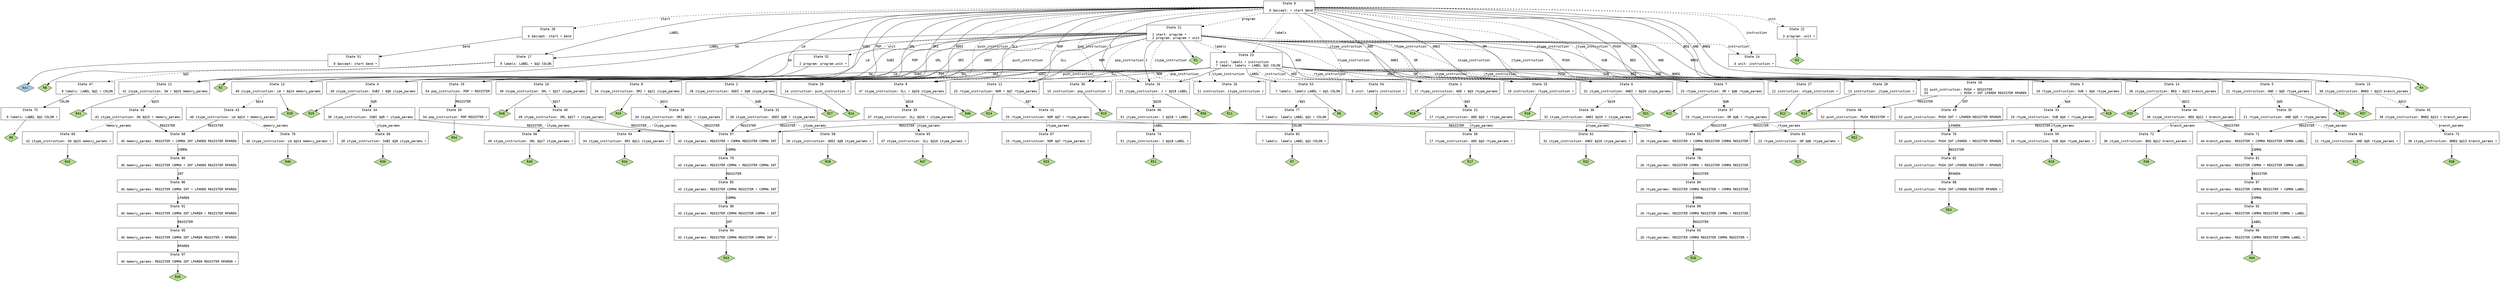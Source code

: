 // Generated by GNU Bison 3.8.2.
// Report bugs to <bug-bison@gnu.org>.
// Home page: <https://www.gnu.org/software/bison/>.

digraph "parser.y"
{
  node [fontname = courier, shape = box, colorscheme = paired6]
  edge [fontname = courier]

  0 [label="State 0\n\l  0 $accept: • start $end\l"]
  0 -> 1 [style=solid label="ADD"]
  0 -> 2 [style=solid label="ADDI"]
  0 -> 3 [style=solid label="SUB"]
  0 -> 4 [style=solid label="SUBI"]
  0 -> 5 [style=solid label="AND"]
  0 -> 6 [style=solid label="ANDI"]
  0 -> 7 [style=solid label="OR"]
  0 -> 8 [style=solid label="ORI"]
  0 -> 9 [style=solid label="SLL"]
  0 -> 10 [style=solid label="SRL"]
  0 -> 11 [style=solid label="NOR"]
  0 -> 12 [style=solid label="SW"]
  0 -> 13 [style=solid label="LW"]
  0 -> 14 [style=solid label="BEQ"]
  0 -> 15 [style=solid label="BNEQ"]
  0 -> 16 [style=solid label="J"]
  0 -> 17 [style=solid label="LABEL"]
  0 -> 18 [style=solid label="PUSH"]
  0 -> 19 [style=solid label="POP"]
  0 -> 20 [style=dashed label="start"]
  0 -> 21 [style=dashed label="program"]
  0 -> 22 [style=dashed label="unit"]
  0 -> 23 [style=dashed label="labels"]
  0 -> 24 [style=dashed label="instruction"]
  0 -> 25 [style=dashed label="rtype_instruction"]
  0 -> 26 [style=dashed label="itype_instruction"]
  0 -> 27 [style=dashed label="stype_instruction"]
  0 -> 28 [style=dashed label="jtype_instruction"]
  0 -> 29 [style=dashed label="push_instruction"]
  0 -> 30 [style=dashed label="pop_instruction"]
  1 [label="State 1\n\l 17 rtype_instruction: ADD • $@3 rtype_params\l"]
  1 -> 31 [style=dashed label="$@3"]
  1 -> "1R16" [style=solid]
 "1R16" [label="R16", fillcolor=3, shape=diamond, style=filled]
  2 [label="State 2\n\l 28 itype_instruction: ADDI • $@8 itype_params\l"]
  2 -> 32 [style=dashed label="$@8"]
  2 -> "2R27" [style=solid]
 "2R27" [label="R27", fillcolor=3, shape=diamond, style=filled]
  3 [label="State 3\n\l 19 rtype_instruction: SUB • $@4 rtype_params\l"]
  3 -> 33 [style=dashed label="$@4"]
  3 -> "3R18" [style=solid]
 "3R18" [label="R18", fillcolor=3, shape=diamond, style=filled]
  4 [label="State 4\n\l 30 itype_instruction: SUBI • $@9 itype_params\l"]
  4 -> 34 [style=dashed label="$@9"]
  4 -> "4R29" [style=solid]
 "4R29" [label="R29", fillcolor=3, shape=diamond, style=filled]
  5 [label="State 5\n\l 21 rtype_instruction: AND • $@5 rtype_params\l"]
  5 -> 35 [style=dashed label="$@5"]
  5 -> "5R20" [style=solid]
 "5R20" [label="R20", fillcolor=3, shape=diamond, style=filled]
  6 [label="State 6\n\l 32 itype_instruction: ANDI • $@10 itype_params\l"]
  6 -> 36 [style=dashed label="$@10"]
  6 -> "6R31" [style=solid]
 "6R31" [label="R31", fillcolor=3, shape=diamond, style=filled]
  7 [label="State 7\n\l 23 rtype_instruction: OR • $@6 rtype_params\l"]
  7 -> 37 [style=dashed label="$@6"]
  7 -> "7R22" [style=solid]
 "7R22" [label="R22", fillcolor=3, shape=diamond, style=filled]
  8 [label="State 8\n\l 34 itype_instruction: ORI • $@11 itype_params\l"]
  8 -> 38 [style=dashed label="$@11"]
  8 -> "8R33" [style=solid]
 "8R33" [label="R33", fillcolor=3, shape=diamond, style=filled]
  9 [label="State 9\n\l 47 stype_instruction: SLL • $@16 itype_params\l"]
  9 -> 39 [style=dashed label="$@16"]
  9 -> "9R46" [style=solid]
 "9R46" [label="R46", fillcolor=3, shape=diamond, style=filled]
  10 [label="State 10\n\l 49 stype_instruction: SRL • $@17 itype_params\l"]
  10 -> 40 [style=dashed label="$@17"]
  10 -> "10R48" [style=solid]
 "10R48" [label="R48", fillcolor=3, shape=diamond, style=filled]
  11 [label="State 11\n\l 25 rtype_instruction: NOR • $@7 rtype_params\l"]
  11 -> 41 [style=dashed label="$@7"]
  11 -> "11R24" [style=solid]
 "11R24" [label="R24", fillcolor=3, shape=diamond, style=filled]
  12 [label="State 12\n\l 42 itype_instruction: SW • $@15 memory_params\l"]
  12 -> 42 [style=dashed label="$@15"]
  12 -> "12R41" [style=solid]
 "12R41" [label="R41", fillcolor=3, shape=diamond, style=filled]
  13 [label="State 13\n\l 40 itype_instruction: LW • $@14 memory_params\l"]
  13 -> 43 [style=dashed label="$@14"]
  13 -> "13R39" [style=solid]
 "13R39" [label="R39", fillcolor=3, shape=diamond, style=filled]
  14 [label="State 14\n\l 36 itype_instruction: BEQ • $@12 branch_params\l"]
  14 -> 44 [style=dashed label="$@12"]
  14 -> "14R35" [style=solid]
 "14R35" [label="R35", fillcolor=3, shape=diamond, style=filled]
  15 [label="State 15\n\l 38 itype_instruction: BNEQ • $@13 branch_params\l"]
  15 -> 45 [style=dashed label="$@13"]
  15 -> "15R37" [style=solid]
 "15R37" [label="R37", fillcolor=3, shape=diamond, style=filled]
  16 [label="State 16\n\l 51 jtype_instruction: J • $@18 LABEL\l"]
  16 -> 46 [style=dashed label="$@18"]
  16 -> "16R50" [style=solid]
 "16R50" [label="R50", fillcolor=3, shape=diamond, style=filled]
  17 [label="State 17\n\l  9 labels: LABEL • $@2 COLON\l"]
  17 -> 47 [style=dashed label="$@2"]
  17 -> "17R8" [style=solid]
 "17R8" [label="R8", fillcolor=3, shape=diamond, style=filled]
  18 [label="State 18\n\l 52 push_instruction: PUSH • REGISTER\l 53                 | PUSH • INT LPAREN REGISTER RPAREN\l"]
  18 -> 48 [style=solid label="REGISTER"]
  18 -> 49 [style=solid label="INT"]
  19 [label="State 19\n\l 54 pop_instruction: POP • REGISTER\l"]
  19 -> 50 [style=solid label="REGISTER"]
  20 [label="State 20\n\l  0 $accept: start • $end\l"]
  20 -> 51 [style=solid label="$end"]
  21 [label="State 21\n\l  1 start: program •\l  2 program: program • unit\l"]
  21 -> 1 [style=solid label="ADD"]
  21 -> 2 [style=solid label="ADDI"]
  21 -> 3 [style=solid label="SUB"]
  21 -> 4 [style=solid label="SUBI"]
  21 -> 5 [style=solid label="AND"]
  21 -> 6 [style=solid label="ANDI"]
  21 -> 7 [style=solid label="OR"]
  21 -> 8 [style=solid label="ORI"]
  21 -> 9 [style=solid label="SLL"]
  21 -> 10 [style=solid label="SRL"]
  21 -> 11 [style=solid label="NOR"]
  21 -> 12 [style=solid label="SW"]
  21 -> 13 [style=solid label="LW"]
  21 -> 14 [style=solid label="BEQ"]
  21 -> 15 [style=solid label="BNEQ"]
  21 -> 16 [style=solid label="J"]
  21 -> 17 [style=solid label="LABEL"]
  21 -> 18 [style=solid label="PUSH"]
  21 -> 19 [style=solid label="POP"]
  21 -> 52 [style=dashed label="unit"]
  21 -> 23 [style=dashed label="labels"]
  21 -> 24 [style=dashed label="instruction"]
  21 -> 25 [style=dashed label="rtype_instruction"]
  21 -> 26 [style=dashed label="itype_instruction"]
  21 -> 27 [style=dashed label="stype_instruction"]
  21 -> 28 [style=dashed label="jtype_instruction"]
  21 -> 29 [style=dashed label="push_instruction"]
  21 -> 30 [style=dashed label="pop_instruction"]
  21 -> "21R1" [style=solid]
 "21R1" [label="R1", fillcolor=3, shape=diamond, style=filled]
  22 [label="State 22\n\l  3 program: unit •\l"]
  22 -> "22R3" [style=solid]
 "22R3" [label="R3", fillcolor=3, shape=diamond, style=filled]
  23 [label="State 23\n\l  5 unit: labels • instruction\l  7 labels: labels • LABEL $@1 COLON\l"]
  23 -> 1 [style=solid label="ADD"]
  23 -> 2 [style=solid label="ADDI"]
  23 -> 3 [style=solid label="SUB"]
  23 -> 4 [style=solid label="SUBI"]
  23 -> 5 [style=solid label="AND"]
  23 -> 6 [style=solid label="ANDI"]
  23 -> 7 [style=solid label="OR"]
  23 -> 8 [style=solid label="ORI"]
  23 -> 9 [style=solid label="SLL"]
  23 -> 10 [style=solid label="SRL"]
  23 -> 11 [style=solid label="NOR"]
  23 -> 12 [style=solid label="SW"]
  23 -> 13 [style=solid label="LW"]
  23 -> 14 [style=solid label="BEQ"]
  23 -> 15 [style=solid label="BNEQ"]
  23 -> 16 [style=solid label="J"]
  23 -> 53 [style=solid label="LABEL"]
  23 -> 18 [style=solid label="PUSH"]
  23 -> 19 [style=solid label="POP"]
  23 -> 54 [style=dashed label="instruction"]
  23 -> 25 [style=dashed label="rtype_instruction"]
  23 -> 26 [style=dashed label="itype_instruction"]
  23 -> 27 [style=dashed label="stype_instruction"]
  23 -> 28 [style=dashed label="jtype_instruction"]
  23 -> 29 [style=dashed label="push_instruction"]
  23 -> 30 [style=dashed label="pop_instruction"]
  24 [label="State 24\n\l  4 unit: instruction •\l"]
  24 -> "24R4" [style=solid]
 "24R4" [label="R4", fillcolor=3, shape=diamond, style=filled]
  25 [label="State 25\n\l 10 instruction: rtype_instruction •\l"]
  25 -> "25R10" [style=solid]
 "25R10" [label="R10", fillcolor=3, shape=diamond, style=filled]
  26 [label="State 26\n\l 11 instruction: itype_instruction •\l"]
  26 -> "26R11" [style=solid]
 "26R11" [label="R11", fillcolor=3, shape=diamond, style=filled]
  27 [label="State 27\n\l 12 instruction: stype_instruction •\l"]
  27 -> "27R12" [style=solid]
 "27R12" [label="R12", fillcolor=3, shape=diamond, style=filled]
  28 [label="State 28\n\l 13 instruction: jtype_instruction •\l"]
  28 -> "28R13" [style=solid]
 "28R13" [label="R13", fillcolor=3, shape=diamond, style=filled]
  29 [label="State 29\n\l 14 instruction: push_instruction •\l"]
  29 -> "29R14" [style=solid]
 "29R14" [label="R14", fillcolor=3, shape=diamond, style=filled]
  30 [label="State 30\n\l 15 instruction: pop_instruction •\l"]
  30 -> "30R15" [style=solid]
 "30R15" [label="R15", fillcolor=3, shape=diamond, style=filled]
  31 [label="State 31\n\l 17 rtype_instruction: ADD $@3 • rtype_params\l"]
  31 -> 55 [style=solid label="REGISTER"]
  31 -> 56 [style=dashed label="rtype_params"]
  32 [label="State 32\n\l 28 itype_instruction: ADDI $@8 • itype_params\l"]
  32 -> 57 [style=solid label="REGISTER"]
  32 -> 58 [style=dashed label="itype_params"]
  33 [label="State 33\n\l 19 rtype_instruction: SUB $@4 • rtype_params\l"]
  33 -> 55 [style=solid label="REGISTER"]
  33 -> 59 [style=dashed label="rtype_params"]
  34 [label="State 34\n\l 30 itype_instruction: SUBI $@9 • itype_params\l"]
  34 -> 57 [style=solid label="REGISTER"]
  34 -> 60 [style=dashed label="itype_params"]
  35 [label="State 35\n\l 21 rtype_instruction: AND $@5 • rtype_params\l"]
  35 -> 55 [style=solid label="REGISTER"]
  35 -> 61 [style=dashed label="rtype_params"]
  36 [label="State 36\n\l 32 itype_instruction: ANDI $@10 • itype_params\l"]
  36 -> 57 [style=solid label="REGISTER"]
  36 -> 62 [style=dashed label="itype_params"]
  37 [label="State 37\n\l 23 rtype_instruction: OR $@6 • rtype_params\l"]
  37 -> 55 [style=solid label="REGISTER"]
  37 -> 63 [style=dashed label="rtype_params"]
  38 [label="State 38\n\l 34 itype_instruction: ORI $@11 • itype_params\l"]
  38 -> 57 [style=solid label="REGISTER"]
  38 -> 64 [style=dashed label="itype_params"]
  39 [label="State 39\n\l 47 stype_instruction: SLL $@16 • itype_params\l"]
  39 -> 57 [style=solid label="REGISTER"]
  39 -> 65 [style=dashed label="itype_params"]
  40 [label="State 40\n\l 49 stype_instruction: SRL $@17 • itype_params\l"]
  40 -> 57 [style=solid label="REGISTER"]
  40 -> 66 [style=dashed label="itype_params"]
  41 [label="State 41\n\l 25 rtype_instruction: NOR $@7 • rtype_params\l"]
  41 -> 55 [style=solid label="REGISTER"]
  41 -> 67 [style=dashed label="rtype_params"]
  42 [label="State 42\n\l 42 itype_instruction: SW $@15 • memory_params\l"]
  42 -> 68 [style=solid label="REGISTER"]
  42 -> 69 [style=dashed label="memory_params"]
  43 [label="State 43\n\l 40 itype_instruction: LW $@14 • memory_params\l"]
  43 -> 68 [style=solid label="REGISTER"]
  43 -> 70 [style=dashed label="memory_params"]
  44 [label="State 44\n\l 36 itype_instruction: BEQ $@12 • branch_params\l"]
  44 -> 71 [style=solid label="REGISTER"]
  44 -> 72 [style=dashed label="branch_params"]
  45 [label="State 45\n\l 38 itype_instruction: BNEQ $@13 • branch_params\l"]
  45 -> 71 [style=solid label="REGISTER"]
  45 -> 73 [style=dashed label="branch_params"]
  46 [label="State 46\n\l 51 jtype_instruction: J $@18 • LABEL\l"]
  46 -> 74 [style=solid label="LABEL"]
  47 [label="State 47\n\l  9 labels: LABEL $@2 • COLON\l"]
  47 -> 75 [style=solid label="COLON"]
  48 [label="State 48\n\l 52 push_instruction: PUSH REGISTER •\l"]
  48 -> "48R52" [style=solid]
 "48R52" [label="R52", fillcolor=3, shape=diamond, style=filled]
  49 [label="State 49\n\l 53 push_instruction: PUSH INT • LPAREN REGISTER RPAREN\l"]
  49 -> 76 [style=solid label="LPAREN"]
  50 [label="State 50\n\l 54 pop_instruction: POP REGISTER •\l"]
  50 -> "50R54" [style=solid]
 "50R54" [label="R54", fillcolor=3, shape=diamond, style=filled]
  51 [label="State 51\n\l  0 $accept: start $end •\l"]
  51 -> "51R0" [style=solid]
 "51R0" [label="Acc", fillcolor=1, shape=diamond, style=filled]
  52 [label="State 52\n\l  2 program: program unit •\l"]
  52 -> "52R2" [style=solid]
 "52R2" [label="R2", fillcolor=3, shape=diamond, style=filled]
  53 [label="State 53\n\l  7 labels: labels LABEL • $@1 COLON\l"]
  53 -> 77 [style=dashed label="$@1"]
  53 -> "53R6" [style=solid]
 "53R6" [label="R6", fillcolor=3, shape=diamond, style=filled]
  54 [label="State 54\n\l  5 unit: labels instruction •\l"]
  54 -> "54R5" [style=solid]
 "54R5" [label="R5", fillcolor=3, shape=diamond, style=filled]
  55 [label="State 55\n\l 26 rtype_params: REGISTER • COMMA REGISTER COMMA REGISTER\l"]
  55 -> 78 [style=solid label="COMMA"]
  56 [label="State 56\n\l 17 rtype_instruction: ADD $@3 rtype_params •\l"]
  56 -> "56R17" [style=solid]
 "56R17" [label="R17", fillcolor=3, shape=diamond, style=filled]
  57 [label="State 57\n\l 43 itype_params: REGISTER • COMMA REGISTER COMMA INT\l"]
  57 -> 79 [style=solid label="COMMA"]
  58 [label="State 58\n\l 28 itype_instruction: ADDI $@8 itype_params •\l"]
  58 -> "58R28" [style=solid]
 "58R28" [label="R28", fillcolor=3, shape=diamond, style=filled]
  59 [label="State 59\n\l 19 rtype_instruction: SUB $@4 rtype_params •\l"]
  59 -> "59R19" [style=solid]
 "59R19" [label="R19", fillcolor=3, shape=diamond, style=filled]
  60 [label="State 60\n\l 30 itype_instruction: SUBI $@9 itype_params •\l"]
  60 -> "60R30" [style=solid]
 "60R30" [label="R30", fillcolor=3, shape=diamond, style=filled]
  61 [label="State 61\n\l 21 rtype_instruction: AND $@5 rtype_params •\l"]
  61 -> "61R21" [style=solid]
 "61R21" [label="R21", fillcolor=3, shape=diamond, style=filled]
  62 [label="State 62\n\l 32 itype_instruction: ANDI $@10 itype_params •\l"]
  62 -> "62R32" [style=solid]
 "62R32" [label="R32", fillcolor=3, shape=diamond, style=filled]
  63 [label="State 63\n\l 23 rtype_instruction: OR $@6 rtype_params •\l"]
  63 -> "63R23" [style=solid]
 "63R23" [label="R23", fillcolor=3, shape=diamond, style=filled]
  64 [label="State 64\n\l 34 itype_instruction: ORI $@11 itype_params •\l"]
  64 -> "64R34" [style=solid]
 "64R34" [label="R34", fillcolor=3, shape=diamond, style=filled]
  65 [label="State 65\n\l 47 stype_instruction: SLL $@16 itype_params •\l"]
  65 -> "65R47" [style=solid]
 "65R47" [label="R47", fillcolor=3, shape=diamond, style=filled]
  66 [label="State 66\n\l 49 stype_instruction: SRL $@17 itype_params •\l"]
  66 -> "66R49" [style=solid]
 "66R49" [label="R49", fillcolor=3, shape=diamond, style=filled]
  67 [label="State 67\n\l 25 rtype_instruction: NOR $@7 rtype_params •\l"]
  67 -> "67R25" [style=solid]
 "67R25" [label="R25", fillcolor=3, shape=diamond, style=filled]
  68 [label="State 68\n\l 45 memory_params: REGISTER • COMMA INT LPAREN REGISTER RPAREN\l"]
  68 -> 80 [style=solid label="COMMA"]
  69 [label="State 69\n\l 42 itype_instruction: SW $@15 memory_params •\l"]
  69 -> "69R42" [style=solid]
 "69R42" [label="R42", fillcolor=3, shape=diamond, style=filled]
  70 [label="State 70\n\l 40 itype_instruction: LW $@14 memory_params •\l"]
  70 -> "70R40" [style=solid]
 "70R40" [label="R40", fillcolor=3, shape=diamond, style=filled]
  71 [label="State 71\n\l 44 branch_params: REGISTER • COMMA REGISTER COMMA LABEL\l"]
  71 -> 81 [style=solid label="COMMA"]
  72 [label="State 72\n\l 36 itype_instruction: BEQ $@12 branch_params •\l"]
  72 -> "72R36" [style=solid]
 "72R36" [label="R36", fillcolor=3, shape=diamond, style=filled]
  73 [label="State 73\n\l 38 itype_instruction: BNEQ $@13 branch_params •\l"]
  73 -> "73R38" [style=solid]
 "73R38" [label="R38", fillcolor=3, shape=diamond, style=filled]
  74 [label="State 74\n\l 51 jtype_instruction: J $@18 LABEL •\l"]
  74 -> "74R51" [style=solid]
 "74R51" [label="R51", fillcolor=3, shape=diamond, style=filled]
  75 [label="State 75\n\l  9 labels: LABEL $@2 COLON •\l"]
  75 -> "75R9" [style=solid]
 "75R9" [label="R9", fillcolor=3, shape=diamond, style=filled]
  76 [label="State 76\n\l 53 push_instruction: PUSH INT LPAREN • REGISTER RPAREN\l"]
  76 -> 82 [style=solid label="REGISTER"]
  77 [label="State 77\n\l  7 labels: labels LABEL $@1 • COLON\l"]
  77 -> 83 [style=solid label="COLON"]
  78 [label="State 78\n\l 26 rtype_params: REGISTER COMMA • REGISTER COMMA REGISTER\l"]
  78 -> 84 [style=solid label="REGISTER"]
  79 [label="State 79\n\l 43 itype_params: REGISTER COMMA • REGISTER COMMA INT\l"]
  79 -> 85 [style=solid label="REGISTER"]
  80 [label="State 80\n\l 45 memory_params: REGISTER COMMA • INT LPAREN REGISTER RPAREN\l"]
  80 -> 86 [style=solid label="INT"]
  81 [label="State 81\n\l 44 branch_params: REGISTER COMMA • REGISTER COMMA LABEL\l"]
  81 -> 87 [style=solid label="REGISTER"]
  82 [label="State 82\n\l 53 push_instruction: PUSH INT LPAREN REGISTER • RPAREN\l"]
  82 -> 88 [style=solid label="RPAREN"]
  83 [label="State 83\n\l  7 labels: labels LABEL $@1 COLON •\l"]
  83 -> "83R7" [style=solid]
 "83R7" [label="R7", fillcolor=3, shape=diamond, style=filled]
  84 [label="State 84\n\l 26 rtype_params: REGISTER COMMA REGISTER • COMMA REGISTER\l"]
  84 -> 89 [style=solid label="COMMA"]
  85 [label="State 85\n\l 43 itype_params: REGISTER COMMA REGISTER • COMMA INT\l"]
  85 -> 90 [style=solid label="COMMA"]
  86 [label="State 86\n\l 45 memory_params: REGISTER COMMA INT • LPAREN REGISTER RPAREN\l"]
  86 -> 91 [style=solid label="LPAREN"]
  87 [label="State 87\n\l 44 branch_params: REGISTER COMMA REGISTER • COMMA LABEL\l"]
  87 -> 92 [style=solid label="COMMA"]
  88 [label="State 88\n\l 53 push_instruction: PUSH INT LPAREN REGISTER RPAREN •\l"]
  88 -> "88R53" [style=solid]
 "88R53" [label="R53", fillcolor=3, shape=diamond, style=filled]
  89 [label="State 89\n\l 26 rtype_params: REGISTER COMMA REGISTER COMMA • REGISTER\l"]
  89 -> 93 [style=solid label="REGISTER"]
  90 [label="State 90\n\l 43 itype_params: REGISTER COMMA REGISTER COMMA • INT\l"]
  90 -> 94 [style=solid label="INT"]
  91 [label="State 91\n\l 45 memory_params: REGISTER COMMA INT LPAREN • REGISTER RPAREN\l"]
  91 -> 95 [style=solid label="REGISTER"]
  92 [label="State 92\n\l 44 branch_params: REGISTER COMMA REGISTER COMMA • LABEL\l"]
  92 -> 96 [style=solid label="LABEL"]
  93 [label="State 93\n\l 26 rtype_params: REGISTER COMMA REGISTER COMMA REGISTER •\l"]
  93 -> "93R26" [style=solid]
 "93R26" [label="R26", fillcolor=3, shape=diamond, style=filled]
  94 [label="State 94\n\l 43 itype_params: REGISTER COMMA REGISTER COMMA INT •\l"]
  94 -> "94R43" [style=solid]
 "94R43" [label="R43", fillcolor=3, shape=diamond, style=filled]
  95 [label="State 95\n\l 45 memory_params: REGISTER COMMA INT LPAREN REGISTER • RPAREN\l"]
  95 -> 97 [style=solid label="RPAREN"]
  96 [label="State 96\n\l 44 branch_params: REGISTER COMMA REGISTER COMMA LABEL •\l"]
  96 -> "96R44" [style=solid]
 "96R44" [label="R44", fillcolor=3, shape=diamond, style=filled]
  97 [label="State 97\n\l 45 memory_params: REGISTER COMMA INT LPAREN REGISTER RPAREN •\l"]
  97 -> "97R45" [style=solid]
 "97R45" [label="R45", fillcolor=3, shape=diamond, style=filled]
}
